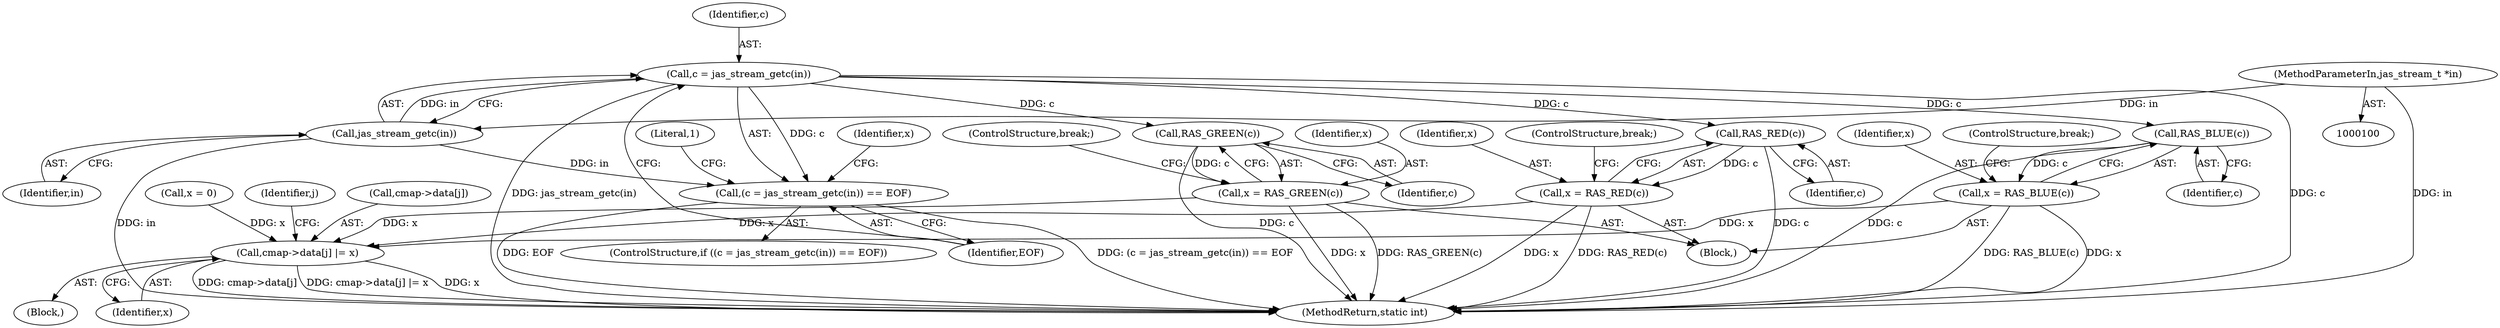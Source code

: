 digraph "0_jasper_411a4068f8c464e883358bf403a3e25158863823@API" {
"1000207" [label="(Call,c = jas_stream_getc(in))"];
"1000209" [label="(Call,jas_stream_getc(in))"];
"1000101" [label="(MethodParameterIn,jas_stream_t *in)"];
"1000206" [label="(Call,(c = jas_stream_getc(in)) == EOF)"];
"1000225" [label="(Call,RAS_RED(c))"];
"1000223" [label="(Call,x = RAS_RED(c))"];
"1000240" [label="(Call,cmap->data[j] |= x)"];
"1000231" [label="(Call,RAS_GREEN(c))"];
"1000229" [label="(Call,x = RAS_GREEN(c))"];
"1000237" [label="(Call,RAS_BLUE(c))"];
"1000235" [label="(Call,x = RAS_BLUE(c))"];
"1000232" [label="(Identifier,c)"];
"1000230" [label="(Identifier,x)"];
"1000226" [label="(Identifier,c)"];
"1000227" [label="(ControlStructure,break;)"];
"1000217" [label="(Identifier,x)"];
"1000224" [label="(Identifier,x)"];
"1000203" [label="(Identifier,j)"];
"1000233" [label="(ControlStructure,break;)"];
"1000237" [label="(Call,RAS_BLUE(c))"];
"1000255" [label="(MethodReturn,static int)"];
"1000246" [label="(Identifier,x)"];
"1000206" [label="(Call,(c = jas_stream_getc(in)) == EOF)"];
"1000209" [label="(Call,jas_stream_getc(in))"];
"1000225" [label="(Call,RAS_RED(c))"];
"1000210" [label="(Identifier,in)"];
"1000223" [label="(Call,x = RAS_RED(c))"];
"1000211" [label="(Identifier,EOF)"];
"1000241" [label="(Call,cmap->data[j])"];
"1000235" [label="(Call,x = RAS_BLUE(c))"];
"1000240" [label="(Call,cmap->data[j] |= x)"];
"1000231" [label="(Call,RAS_GREEN(c))"];
"1000221" [label="(Block,)"];
"1000205" [label="(ControlStructure,if ((c = jas_stream_getc(in)) == EOF))"];
"1000215" [label="(Literal,1)"];
"1000229" [label="(Call,x = RAS_GREEN(c))"];
"1000236" [label="(Identifier,x)"];
"1000208" [label="(Identifier,c)"];
"1000239" [label="(ControlStructure,break;)"];
"1000101" [label="(MethodParameterIn,jas_stream_t *in)"];
"1000216" [label="(Call,x = 0)"];
"1000204" [label="(Block,)"];
"1000238" [label="(Identifier,c)"];
"1000207" [label="(Call,c = jas_stream_getc(in))"];
"1000207" -> "1000206"  [label="AST: "];
"1000207" -> "1000209"  [label="CFG: "];
"1000208" -> "1000207"  [label="AST: "];
"1000209" -> "1000207"  [label="AST: "];
"1000211" -> "1000207"  [label="CFG: "];
"1000207" -> "1000255"  [label="DDG: jas_stream_getc(in)"];
"1000207" -> "1000255"  [label="DDG: c"];
"1000207" -> "1000206"  [label="DDG: c"];
"1000209" -> "1000207"  [label="DDG: in"];
"1000207" -> "1000225"  [label="DDG: c"];
"1000207" -> "1000231"  [label="DDG: c"];
"1000207" -> "1000237"  [label="DDG: c"];
"1000209" -> "1000210"  [label="CFG: "];
"1000210" -> "1000209"  [label="AST: "];
"1000209" -> "1000255"  [label="DDG: in"];
"1000209" -> "1000206"  [label="DDG: in"];
"1000101" -> "1000209"  [label="DDG: in"];
"1000101" -> "1000100"  [label="AST: "];
"1000101" -> "1000255"  [label="DDG: in"];
"1000206" -> "1000205"  [label="AST: "];
"1000206" -> "1000211"  [label="CFG: "];
"1000211" -> "1000206"  [label="AST: "];
"1000215" -> "1000206"  [label="CFG: "];
"1000217" -> "1000206"  [label="CFG: "];
"1000206" -> "1000255"  [label="DDG: (c = jas_stream_getc(in)) == EOF"];
"1000206" -> "1000255"  [label="DDG: EOF"];
"1000225" -> "1000223"  [label="AST: "];
"1000225" -> "1000226"  [label="CFG: "];
"1000226" -> "1000225"  [label="AST: "];
"1000223" -> "1000225"  [label="CFG: "];
"1000225" -> "1000255"  [label="DDG: c"];
"1000225" -> "1000223"  [label="DDG: c"];
"1000223" -> "1000221"  [label="AST: "];
"1000224" -> "1000223"  [label="AST: "];
"1000227" -> "1000223"  [label="CFG: "];
"1000223" -> "1000255"  [label="DDG: RAS_RED(c)"];
"1000223" -> "1000255"  [label="DDG: x"];
"1000223" -> "1000240"  [label="DDG: x"];
"1000240" -> "1000204"  [label="AST: "];
"1000240" -> "1000246"  [label="CFG: "];
"1000241" -> "1000240"  [label="AST: "];
"1000246" -> "1000240"  [label="AST: "];
"1000203" -> "1000240"  [label="CFG: "];
"1000240" -> "1000255"  [label="DDG: cmap->data[j] |= x"];
"1000240" -> "1000255"  [label="DDG: x"];
"1000240" -> "1000255"  [label="DDG: cmap->data[j]"];
"1000235" -> "1000240"  [label="DDG: x"];
"1000216" -> "1000240"  [label="DDG: x"];
"1000229" -> "1000240"  [label="DDG: x"];
"1000231" -> "1000229"  [label="AST: "];
"1000231" -> "1000232"  [label="CFG: "];
"1000232" -> "1000231"  [label="AST: "];
"1000229" -> "1000231"  [label="CFG: "];
"1000231" -> "1000255"  [label="DDG: c"];
"1000231" -> "1000229"  [label="DDG: c"];
"1000229" -> "1000221"  [label="AST: "];
"1000230" -> "1000229"  [label="AST: "];
"1000233" -> "1000229"  [label="CFG: "];
"1000229" -> "1000255"  [label="DDG: RAS_GREEN(c)"];
"1000229" -> "1000255"  [label="DDG: x"];
"1000237" -> "1000235"  [label="AST: "];
"1000237" -> "1000238"  [label="CFG: "];
"1000238" -> "1000237"  [label="AST: "];
"1000235" -> "1000237"  [label="CFG: "];
"1000237" -> "1000255"  [label="DDG: c"];
"1000237" -> "1000235"  [label="DDG: c"];
"1000235" -> "1000221"  [label="AST: "];
"1000236" -> "1000235"  [label="AST: "];
"1000239" -> "1000235"  [label="CFG: "];
"1000235" -> "1000255"  [label="DDG: RAS_BLUE(c)"];
"1000235" -> "1000255"  [label="DDG: x"];
}
